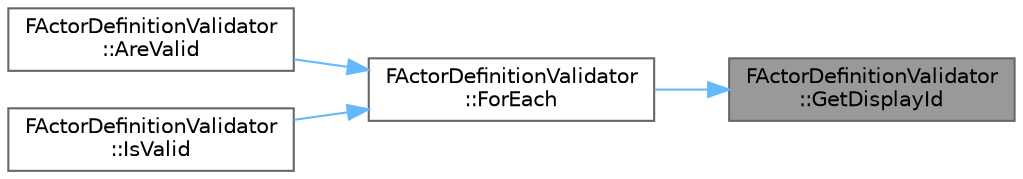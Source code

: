 digraph "FActorDefinitionValidator::GetDisplayId"
{
 // INTERACTIVE_SVG=YES
 // LATEX_PDF_SIZE
  bgcolor="transparent";
  edge [fontname=Helvetica,fontsize=10,labelfontname=Helvetica,labelfontsize=10];
  node [fontname=Helvetica,fontsize=10,shape=box,height=0.2,width=0.4];
  rankdir="RL";
  Node1 [id="Node000001",label="FActorDefinitionValidator\l::GetDisplayId",height=0.2,width=0.4,color="gray40", fillcolor="grey60", style="filled", fontcolor="black",tooltip=" "];
  Node1 -> Node2 [id="edge1_Node000001_Node000002",dir="back",color="steelblue1",style="solid",tooltip=" "];
  Node2 [id="Node000002",label="FActorDefinitionValidator\l::ForEach",height=0.2,width=0.4,color="grey40", fillcolor="white", style="filled",URL="$dd/d10/classFActorDefinitionValidator.html#a7ccb6aea692f67e8036ffb35be538930",tooltip="Applies Validator to each item in Array."];
  Node2 -> Node3 [id="edge2_Node000002_Node000003",dir="back",color="steelblue1",style="solid",tooltip=" "];
  Node3 [id="Node000003",label="FActorDefinitionValidator\l::AreValid",height=0.2,width=0.4,color="grey40", fillcolor="white", style="filled",URL="$dd/d10/classFActorDefinitionValidator.html#a4b422342112f95727e4a3ec2624a8f4f",tooltip="Applies IsValid to each item in Array."];
  Node2 -> Node4 [id="edge3_Node000002_Node000004",dir="back",color="steelblue1",style="solid",tooltip=" "];
  Node4 [id="Node000004",label="FActorDefinitionValidator\l::IsValid",height=0.2,width=0.4,color="grey40", fillcolor="white", style="filled",URL="$dd/d10/classFActorDefinitionValidator.html#a1405b13ec1abb98b9699c2ae26c470f3",tooltip=" "];
}
